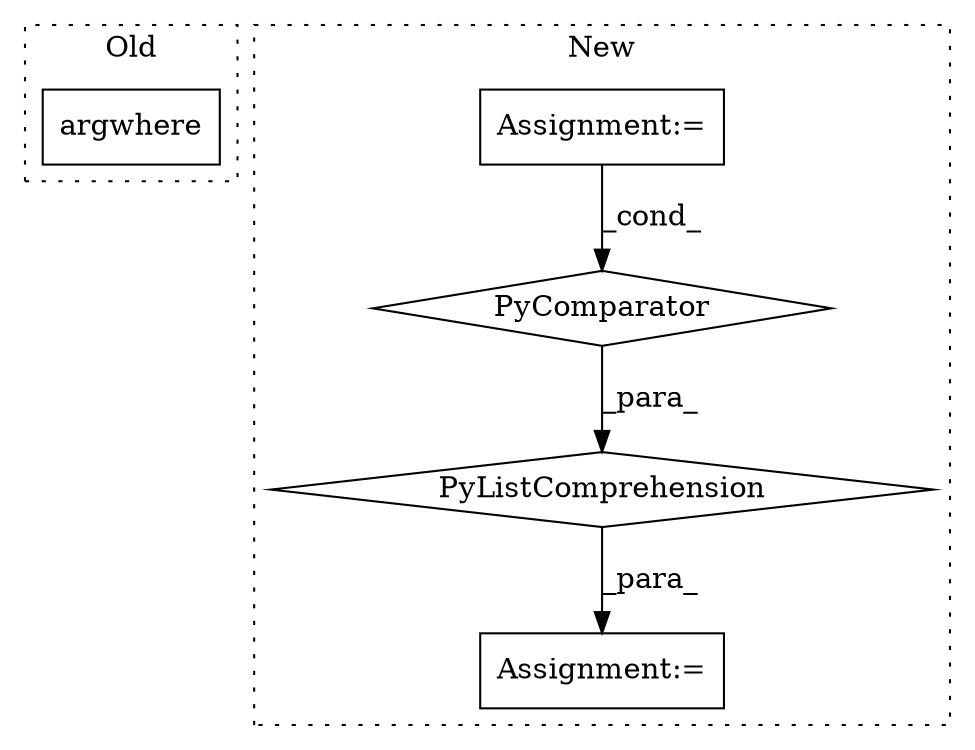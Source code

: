 digraph G {
subgraph cluster0 {
1 [label="argwhere" a="32" s="1233,1263" l="9,1" shape="box"];
label = "Old";
style="dotted";
}
subgraph cluster1 {
2 [label="PyListComprehension" a="109" s="2119" l="122" shape="diamond"];
3 [label="Assignment:=" a="7" s="2212" l="21" shape="box"];
4 [label="PyComparator" a="113" s="2212" l="21" shape="diamond"];
5 [label="Assignment:=" a="7" s="2105" l="14" shape="box"];
label = "New";
style="dotted";
}
2 -> 5 [label="_para_"];
3 -> 4 [label="_cond_"];
4 -> 2 [label="_para_"];
}